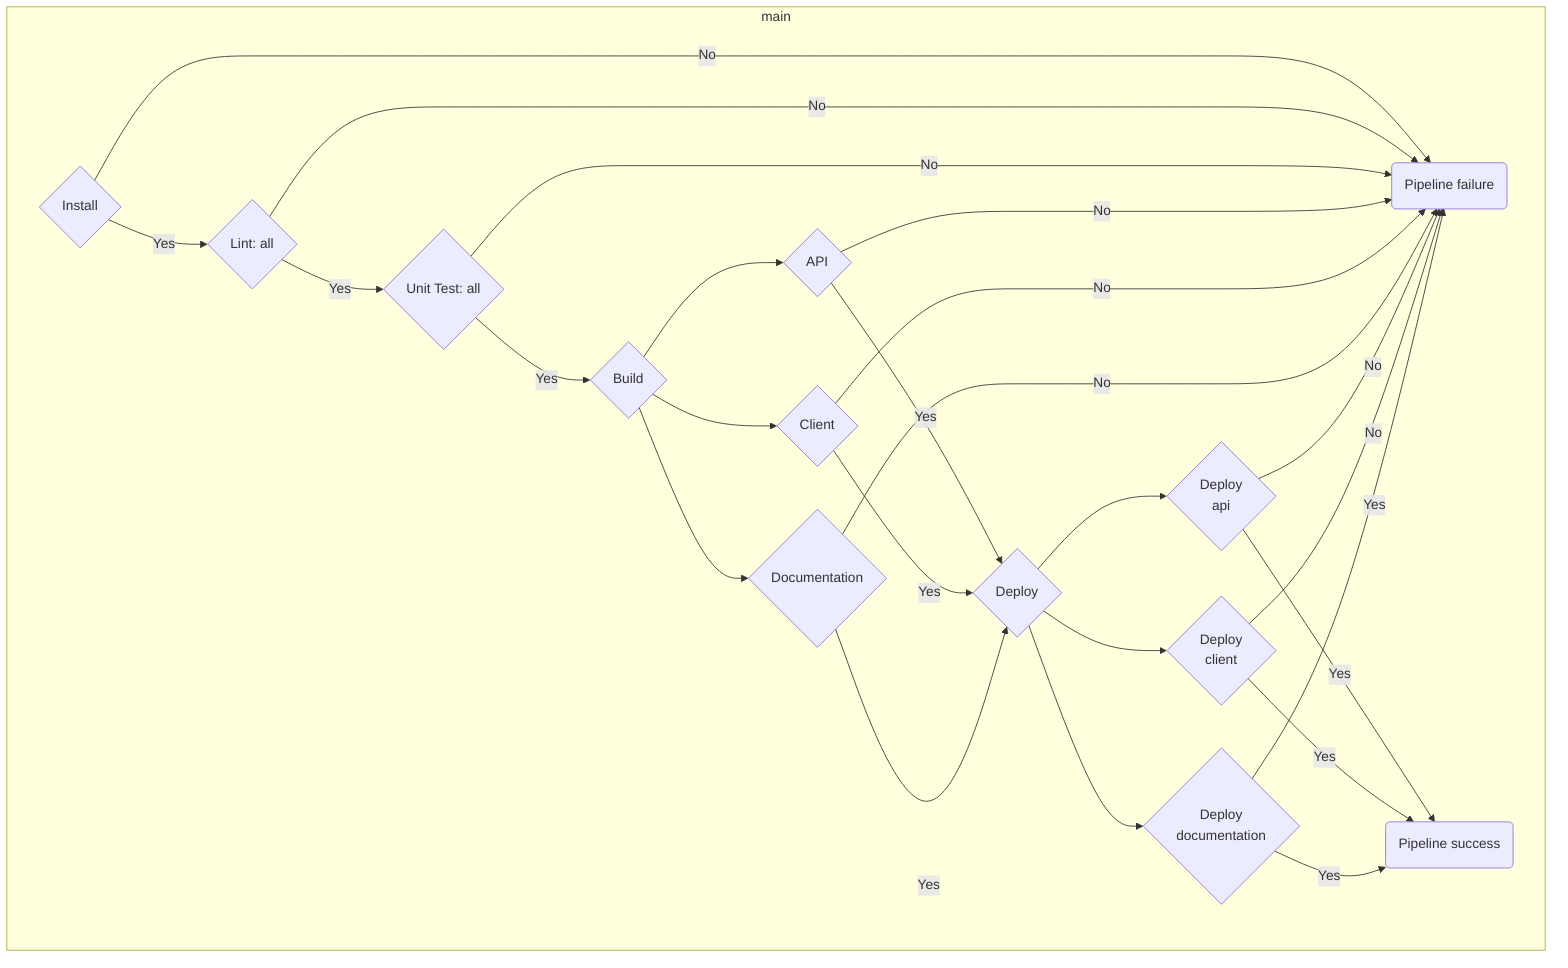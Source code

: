 graph TD;

    subgraph 0[main]
      A{Install}-->|No| F;
      A{Install}-->|Yes| B;

      B{Lint: all}-->|No| F;
      B{Lint: all}-->|Yes| C;

      C{Unit Test: all}-->|No| F;
      C{Unit Test: all}-->|Yes| D;

      D{Build}-->D0;
      D{Build}-->D1;
      D{Build}-->D2;

      D0{API}-->|No| F;
      D1{Client}-->|No| F;
      D2{Documentation}-->|No| F;

      D0{API}-->|Yes| E;
      D1{Client}-->|Yes| E;
      D2{Documentation}-->|Yes| E;

      E{Deploy}-->E0
      E{Deploy}-->E1
      E{Deploy}-->E2

      E0{Deploy<br>api}-->|Yes| S
      E1{Deploy<br>client}-->|Yes| S
      E2{Deploy<br>documentation}-->|Yes| S

      E0{Deploy<br>api}-->|No| F
      E1{Deploy<br>client}-->|No| F
      E2{Deploy<br>documentation}-->|Yes| F

      S(Pipeline success)

      F(Pipeline failure)
    end